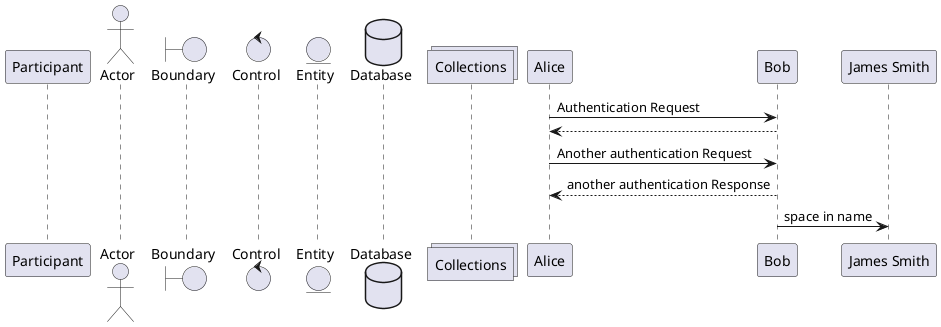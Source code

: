 @startuml Sequence
participant Participant
actor Actor
boundary Boundary
control Control
entity Entity
database Database
collections Collections

Alice->Bob: Authentication Request
Bob --> Alice
Alice -> Bob: Another authentication Request
Alice <-- Bob: another authentication Response
Bob -> "James Smith": space in name
@enduml
